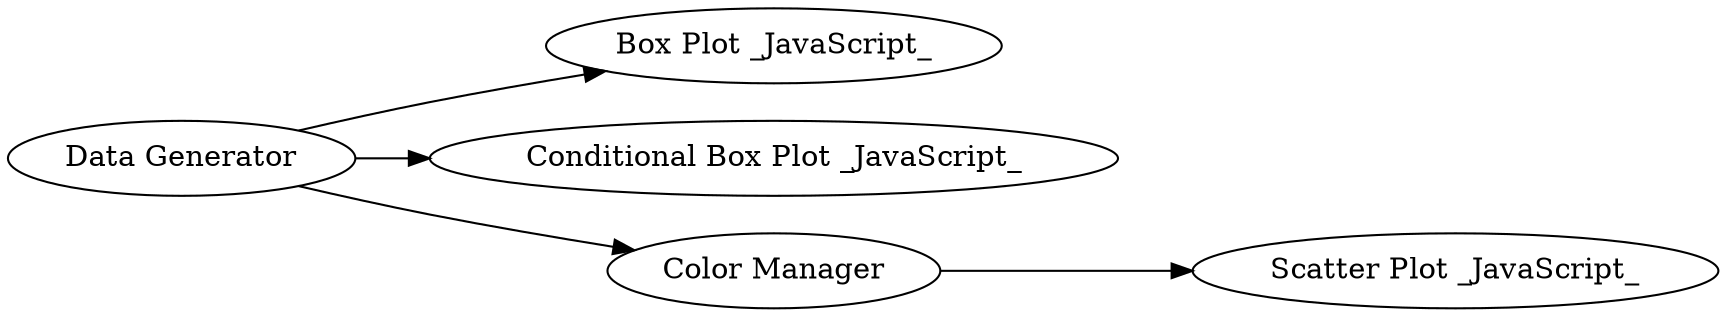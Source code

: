 digraph {
	"-7610158931661701243_592" [label="Box Plot _JavaScript_"]
	"-7610158931661701243_6" [label="Scatter Plot _JavaScript_"]
	"-7610158931661701243_593" [label="Conditional Box Plot _JavaScript_"]
	"-7610158931661701243_8" [label="Color Manager"]
	"-7610158931661701243_7" [label="Data Generator"]
	"-7610158931661701243_7" -> "-7610158931661701243_592"
	"-7610158931661701243_7" -> "-7610158931661701243_593"
	"-7610158931661701243_8" -> "-7610158931661701243_6"
	"-7610158931661701243_7" -> "-7610158931661701243_8"
	rankdir=LR
}
